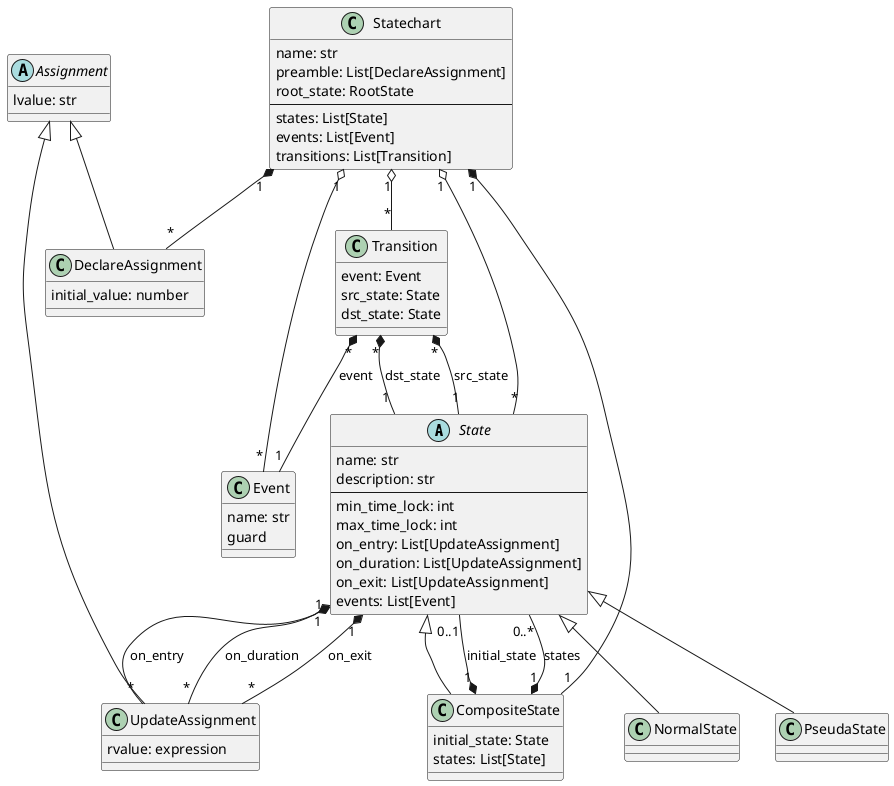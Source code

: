 @startuml

abstract class State {
    name: str
    description: str
    ---
    min_time_lock: int
    max_time_lock: int
    on_entry: List[UpdateAssignment]
    on_duration: List[UpdateAssignment]
    on_exit: List[UpdateAssignment]
    events: List[Event]
}

State "1" *-- "*" UpdateAssignment: on_entry
State "1" *-- "*" UpdateAssignment: on_duration
State "1" *-- "*" UpdateAssignment: on_exit

CompositeState -up-|> State

class CompositeState {
    initial_state: State
    states: List[State]
}

CompositeState "1" *-- "0..1" State : initial_state
CompositeState "1" *-- "0..*" State : states

NormalState -up-|> State

class NormalState {
}

PseudaState -up-|> State

class PseudaState {

}

class Event {
    name: str
    guard
}

class Transition {
    event: Event
    src_state: State
    dst_state: State
}
Transition "*" *-- "1" State : src_state
Transition "*" *-- "1" State : dst_state
Transition "*" *-- "1" Event : event

class Statechart {
    name: str
    preamble: List[DeclareAssignment]
    root_state: RootState
    ---
    states: List[State]
    events: List[Event]
    transitions: List[Transition]
}

Statechart "1" *-- "*" DeclareAssignment
Statechart "1" *-- "1" CompositeState
Statechart "1" o-- "*" State
Statechart "1" o-- "*" Event
Statechart "1" o-- "*" Transition

abstract class Assignment {
    lvalue: str
}

class DeclareAssignment {
    initial_value: number
}

DeclareAssignment -up-|> Assignment

class UpdateAssignment {
    rvalue: expression
}

UpdateAssignment -up-|> Assignment

@enduml